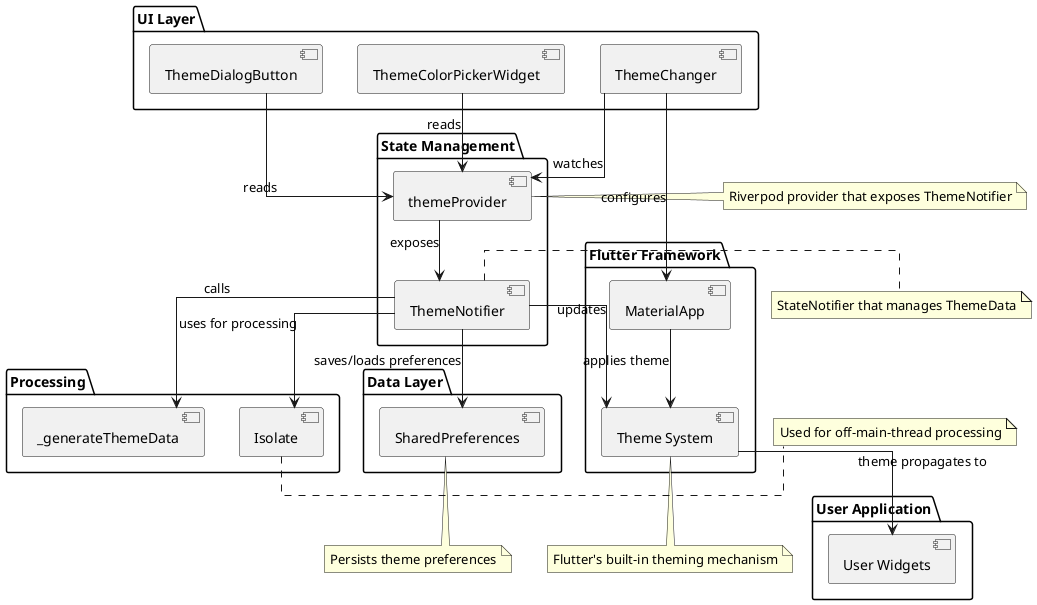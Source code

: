 @startuml Architecture Diagram

skinparam linetype ortho

package "UI Layer" {
  [ThemeColorPickerWidget] as ColorPicker
  [ThemeDialogButton] as DialogButton
  [ThemeChanger] as Changer
}

package "State Management" {
  [ThemeNotifier] as Notifier
  [themeProvider] as Provider
}

package "Data Layer" {
  [SharedPreferences] as Prefs
}

package "Processing" {
  [Isolate] as Isolate
  [_generateThemeData] as Generator
}

package "Flutter Framework" {
  [MaterialApp] as App
  [Theme System] as ThemeSystem
}

package "User Application" {
  [User Widgets] as UserWidgets
}

' Connections
ColorPicker --> Provider : reads
DialogButton --> Provider : reads
Changer --> Provider : watches
Provider --> Notifier : exposes
Notifier --> Generator : calls
Notifier --> Isolate : uses for processing
Notifier --> Prefs : saves/loads preferences
Notifier --> ThemeSystem : updates
Changer --> App : configures
App --> ThemeSystem : applies theme
ThemeSystem --> UserWidgets : theme propagates to

note right of Notifier: StateNotifier that manages ThemeData
note right of Provider: Riverpod provider that exposes ThemeNotifier
note right of Isolate: Used for off-main-thread processing
note bottom of Prefs: Persists theme preferences
note bottom of ThemeSystem: Flutter's built-in theming mechanism

@enduml